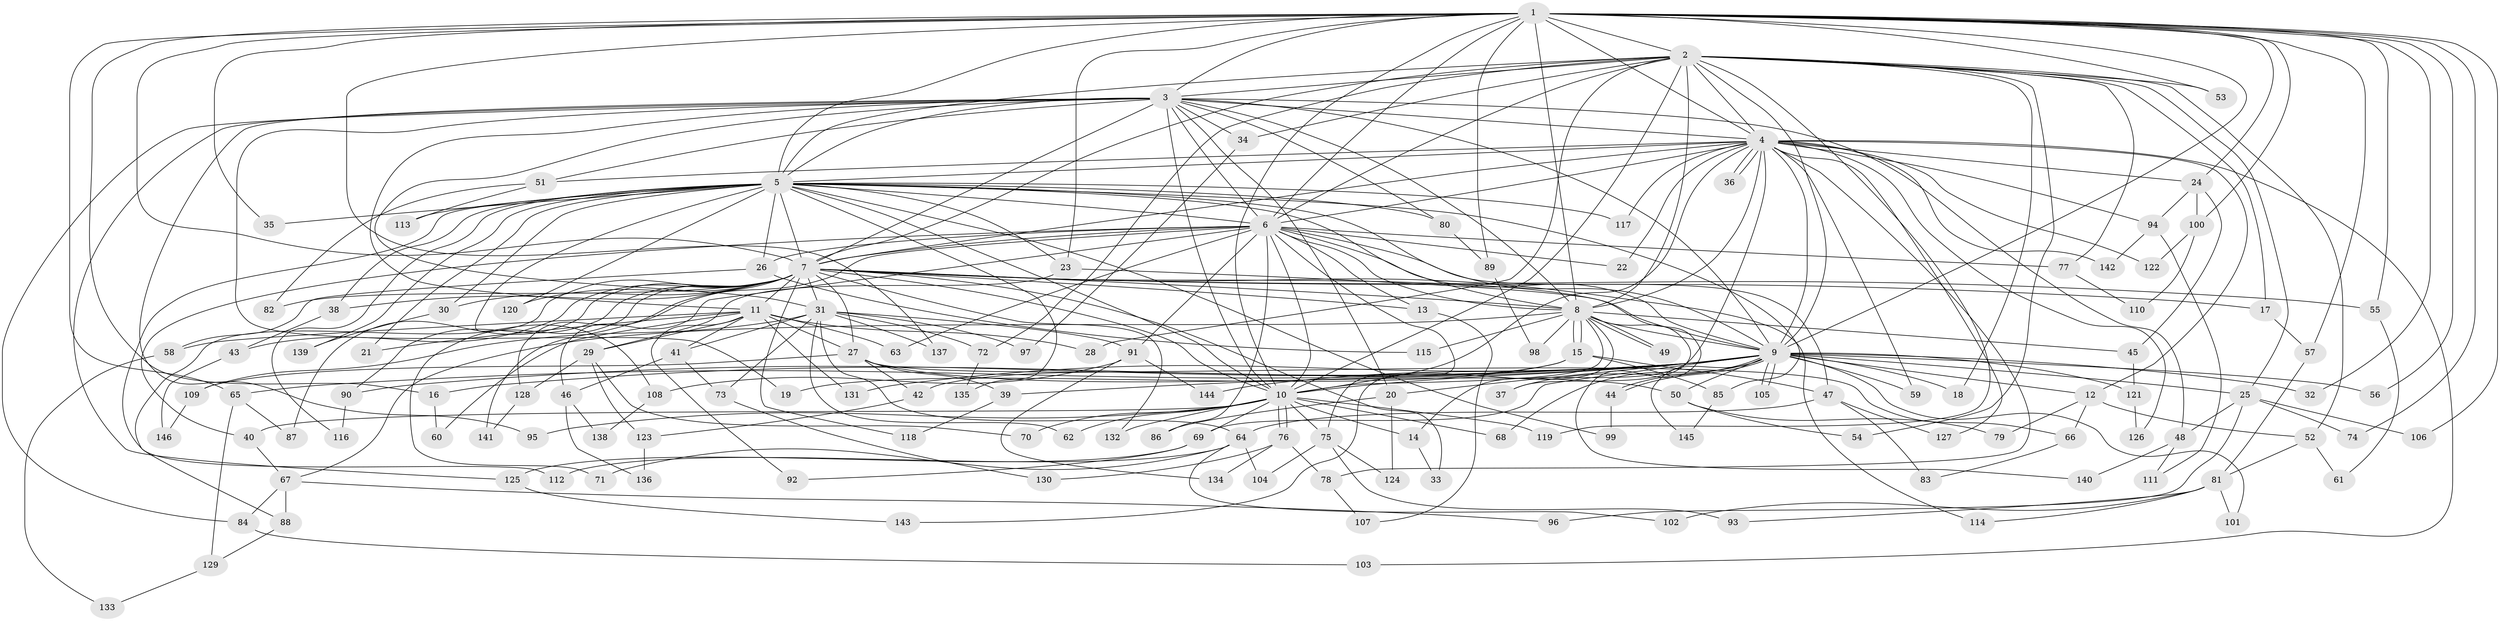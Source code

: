 // Generated by graph-tools (version 1.1) at 2025/35/03/09/25 02:35:07]
// undirected, 146 vertices, 317 edges
graph export_dot {
graph [start="1"]
  node [color=gray90,style=filled];
  1;
  2;
  3;
  4;
  5;
  6;
  7;
  8;
  9;
  10;
  11;
  12;
  13;
  14;
  15;
  16;
  17;
  18;
  19;
  20;
  21;
  22;
  23;
  24;
  25;
  26;
  27;
  28;
  29;
  30;
  31;
  32;
  33;
  34;
  35;
  36;
  37;
  38;
  39;
  40;
  41;
  42;
  43;
  44;
  45;
  46;
  47;
  48;
  49;
  50;
  51;
  52;
  53;
  54;
  55;
  56;
  57;
  58;
  59;
  60;
  61;
  62;
  63;
  64;
  65;
  66;
  67;
  68;
  69;
  70;
  71;
  72;
  73;
  74;
  75;
  76;
  77;
  78;
  79;
  80;
  81;
  82;
  83;
  84;
  85;
  86;
  87;
  88;
  89;
  90;
  91;
  92;
  93;
  94;
  95;
  96;
  97;
  98;
  99;
  100;
  101;
  102;
  103;
  104;
  105;
  106;
  107;
  108;
  109;
  110;
  111;
  112;
  113;
  114;
  115;
  116;
  117;
  118;
  119;
  120;
  121;
  122;
  123;
  124;
  125;
  126;
  127;
  128;
  129;
  130;
  131;
  132;
  133;
  134;
  135;
  136;
  137;
  138;
  139;
  140;
  141;
  142;
  143;
  144;
  145;
  146;
  1 -- 2;
  1 -- 3;
  1 -- 4;
  1 -- 5;
  1 -- 6;
  1 -- 7;
  1 -- 8;
  1 -- 9;
  1 -- 10;
  1 -- 16;
  1 -- 23;
  1 -- 24;
  1 -- 32;
  1 -- 35;
  1 -- 53;
  1 -- 55;
  1 -- 56;
  1 -- 57;
  1 -- 65;
  1 -- 74;
  1 -- 89;
  1 -- 100;
  1 -- 106;
  1 -- 137;
  2 -- 3;
  2 -- 4;
  2 -- 5;
  2 -- 6;
  2 -- 7;
  2 -- 8;
  2 -- 9;
  2 -- 10;
  2 -- 17;
  2 -- 18;
  2 -- 25;
  2 -- 28;
  2 -- 34;
  2 -- 52;
  2 -- 53;
  2 -- 54;
  2 -- 72;
  2 -- 77;
  2 -- 119;
  3 -- 4;
  3 -- 5;
  3 -- 6;
  3 -- 7;
  3 -- 8;
  3 -- 9;
  3 -- 10;
  3 -- 11;
  3 -- 19;
  3 -- 20;
  3 -- 31;
  3 -- 34;
  3 -- 48;
  3 -- 51;
  3 -- 80;
  3 -- 84;
  3 -- 95;
  3 -- 125;
  4 -- 5;
  4 -- 6;
  4 -- 7;
  4 -- 8;
  4 -- 9;
  4 -- 10;
  4 -- 12;
  4 -- 14;
  4 -- 22;
  4 -- 24;
  4 -- 36;
  4 -- 36;
  4 -- 51;
  4 -- 59;
  4 -- 78;
  4 -- 94;
  4 -- 103;
  4 -- 117;
  4 -- 122;
  4 -- 126;
  4 -- 127;
  4 -- 142;
  5 -- 6;
  5 -- 7;
  5 -- 8;
  5 -- 9;
  5 -- 10;
  5 -- 21;
  5 -- 23;
  5 -- 26;
  5 -- 30;
  5 -- 35;
  5 -- 38;
  5 -- 80;
  5 -- 85;
  5 -- 99;
  5 -- 108;
  5 -- 112;
  5 -- 113;
  5 -- 116;
  5 -- 117;
  5 -- 120;
  5 -- 135;
  5 -- 139;
  6 -- 7;
  6 -- 8;
  6 -- 9;
  6 -- 10;
  6 -- 13;
  6 -- 22;
  6 -- 26;
  6 -- 40;
  6 -- 46;
  6 -- 47;
  6 -- 63;
  6 -- 75;
  6 -- 77;
  6 -- 86;
  6 -- 91;
  6 -- 141;
  7 -- 8;
  7 -- 9;
  7 -- 10;
  7 -- 11;
  7 -- 13;
  7 -- 17;
  7 -- 27;
  7 -- 30;
  7 -- 31;
  7 -- 33;
  7 -- 38;
  7 -- 43;
  7 -- 55;
  7 -- 71;
  7 -- 82;
  7 -- 87;
  7 -- 88;
  7 -- 90;
  7 -- 114;
  7 -- 118;
  7 -- 120;
  7 -- 128;
  7 -- 132;
  8 -- 9;
  8 -- 10;
  8 -- 15;
  8 -- 15;
  8 -- 37;
  8 -- 45;
  8 -- 49;
  8 -- 49;
  8 -- 67;
  8 -- 98;
  8 -- 115;
  8 -- 143;
  9 -- 10;
  9 -- 12;
  9 -- 16;
  9 -- 18;
  9 -- 20;
  9 -- 25;
  9 -- 32;
  9 -- 37;
  9 -- 39;
  9 -- 44;
  9 -- 44;
  9 -- 50;
  9 -- 56;
  9 -- 59;
  9 -- 65;
  9 -- 68;
  9 -- 69;
  9 -- 90;
  9 -- 101;
  9 -- 105;
  9 -- 105;
  9 -- 121;
  9 -- 131;
  9 -- 144;
  9 -- 145;
  10 -- 14;
  10 -- 40;
  10 -- 62;
  10 -- 68;
  10 -- 69;
  10 -- 70;
  10 -- 75;
  10 -- 76;
  10 -- 76;
  10 -- 95;
  10 -- 119;
  10 -- 132;
  11 -- 21;
  11 -- 27;
  11 -- 28;
  11 -- 29;
  11 -- 41;
  11 -- 58;
  11 -- 60;
  11 -- 63;
  11 -- 92;
  11 -- 131;
  12 -- 52;
  12 -- 66;
  12 -- 79;
  13 -- 107;
  14 -- 33;
  15 -- 19;
  15 -- 42;
  15 -- 47;
  15 -- 85;
  16 -- 60;
  17 -- 57;
  20 -- 86;
  20 -- 124;
  23 -- 29;
  23 -- 140;
  24 -- 45;
  24 -- 94;
  24 -- 100;
  25 -- 48;
  25 -- 74;
  25 -- 96;
  25 -- 106;
  26 -- 58;
  26 -- 115;
  27 -- 39;
  27 -- 42;
  27 -- 50;
  27 -- 66;
  27 -- 109;
  29 -- 70;
  29 -- 123;
  29 -- 128;
  30 -- 139;
  31 -- 41;
  31 -- 62;
  31 -- 64;
  31 -- 72;
  31 -- 73;
  31 -- 91;
  31 -- 97;
  31 -- 109;
  31 -- 137;
  34 -- 97;
  38 -- 43;
  39 -- 118;
  40 -- 67;
  41 -- 46;
  41 -- 73;
  42 -- 123;
  43 -- 146;
  44 -- 99;
  45 -- 121;
  46 -- 136;
  46 -- 138;
  47 -- 64;
  47 -- 83;
  47 -- 127;
  48 -- 111;
  48 -- 140;
  50 -- 54;
  50 -- 79;
  51 -- 82;
  51 -- 113;
  52 -- 61;
  52 -- 81;
  55 -- 61;
  57 -- 81;
  58 -- 133;
  64 -- 71;
  64 -- 102;
  64 -- 104;
  64 -- 112;
  65 -- 87;
  65 -- 129;
  66 -- 83;
  67 -- 84;
  67 -- 88;
  67 -- 96;
  69 -- 92;
  69 -- 125;
  72 -- 135;
  73 -- 130;
  75 -- 93;
  75 -- 104;
  75 -- 124;
  76 -- 78;
  76 -- 130;
  76 -- 134;
  77 -- 110;
  78 -- 107;
  80 -- 89;
  81 -- 93;
  81 -- 101;
  81 -- 102;
  81 -- 114;
  84 -- 103;
  85 -- 145;
  88 -- 129;
  89 -- 98;
  90 -- 116;
  91 -- 108;
  91 -- 134;
  91 -- 144;
  94 -- 111;
  94 -- 142;
  100 -- 110;
  100 -- 122;
  108 -- 138;
  109 -- 146;
  121 -- 126;
  123 -- 136;
  125 -- 143;
  128 -- 141;
  129 -- 133;
}
